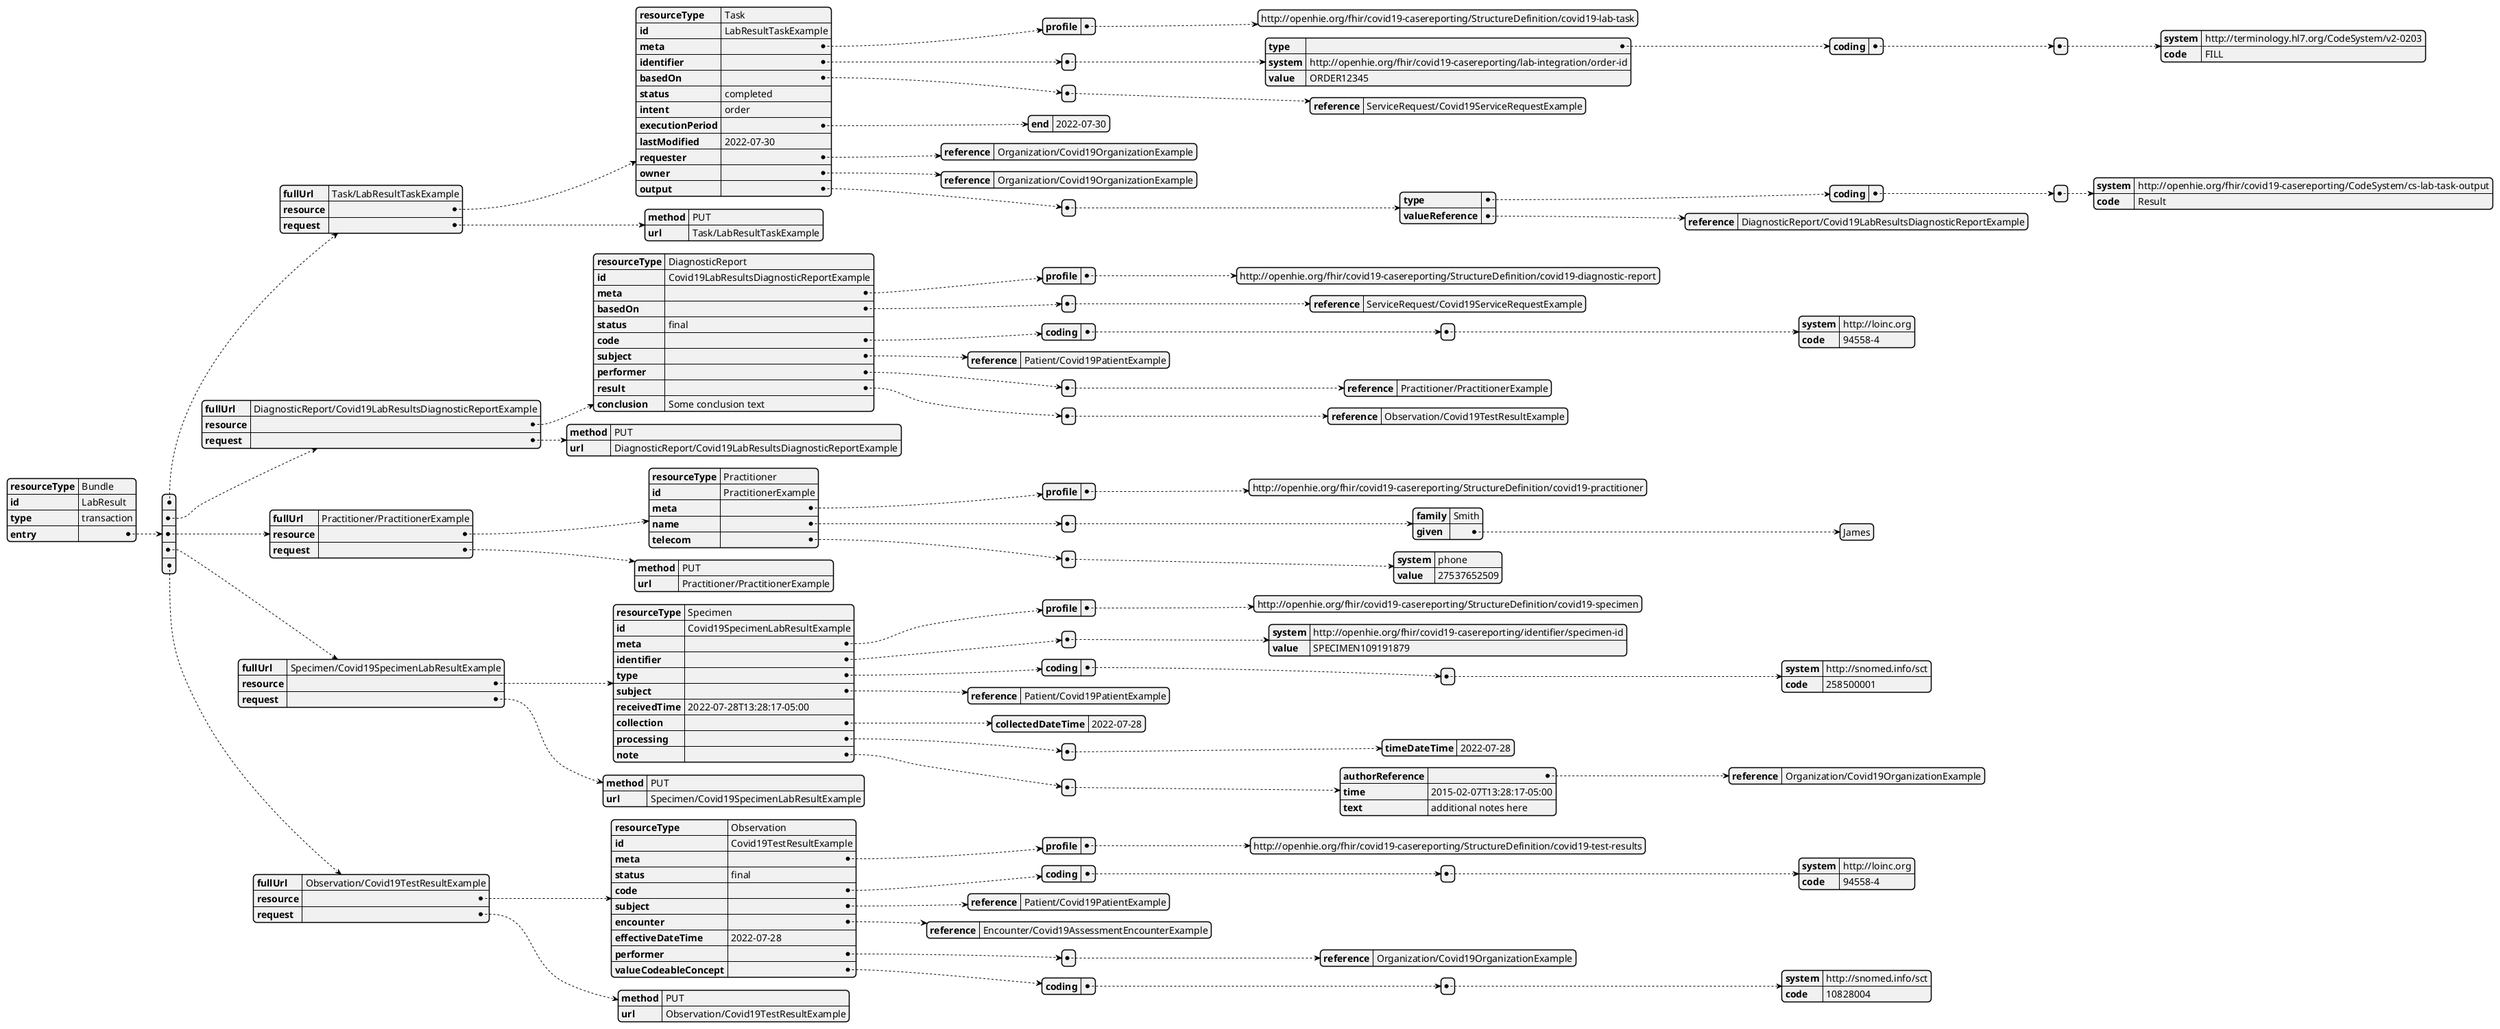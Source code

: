 @startjson lab-result-bundle
{
  "resourceType" : "Bundle",
  "id" : "LabResult",
  "type" : "transaction",
  "entry" : [{
    "fullUrl" : "Task/LabResultTaskExample",
    "resource" : {
      "resourceType" : "Task",
      "id" : "LabResultTaskExample",
      "meta" : {
        "profile" : ["http://openhie.org/fhir/covid19-casereporting/StructureDefinition/covid19-lab-task"]
      },
     
      "identifier" : [{
        "type" : {
          "coding" : [{
            "system" : "http://terminology.hl7.org/CodeSystem/v2-0203",
            "code" : "FILL"
          }]
        },
        "system" : "http://openhie.org/fhir/covid19-casereporting/lab-integration/order-id",
        "value" : "ORDER12345"
      }],
      "basedOn" : [{
        "reference" : "ServiceRequest/Covid19ServiceRequestExample"
      }],
      "status" : "completed",
      "intent" : "order",
      "executionPeriod" : {
        "end" : "2022-07-30"
      },
      "lastModified" : "2022-07-30",
      "requester" : {
        "reference" : "Organization/Covid19OrganizationExample"
      },
      "owner" : {
        "reference" : "Organization/Covid19OrganizationExample"
      },
      "output" : [{
        "type" : {
          "coding" : [{
            "system" : "http://openhie.org/fhir/covid19-casereporting/CodeSystem/cs-lab-task-output",
            "code" : "Result"
          }]
        },
        "valueReference" : {
          "reference" : "DiagnosticReport/Covid19LabResultsDiagnosticReportExample"
        }
      }]
    },
    "request" : {
      "method" : "PUT",
      "url" : "Task/LabResultTaskExample"
    }
  },
  {
    "fullUrl" : "DiagnosticReport/Covid19LabResultsDiagnosticReportExample",
    "resource" : {
      "resourceType" : "DiagnosticReport",
      "id" : "Covid19LabResultsDiagnosticReportExample",
      "meta" : {
        "profile" : ["http://openhie.org/fhir/covid19-casereporting/StructureDefinition/covid19-diagnostic-report"]
      },
     
      "basedOn" : [{
        "reference" : "ServiceRequest/Covid19ServiceRequestExample"
      }],
      "status" : "final",
      "code" : {
        "coding" : [{
          "system" : "http://loinc.org",
          "code" : "94558-4"
        }]
      },
      "subject" : {
        "reference" : "Patient/Covid19PatientExample"
      },
      "performer" : [{
        "reference" : "Practitioner/PractitionerExample"
      }],
      "result" : [{
        "reference" : "Observation/Covid19TestResultExample"
      }],
      "conclusion" : "Some conclusion text"
    },
    "request" : {
      "method" : "PUT",
      "url" : "DiagnosticReport/Covid19LabResultsDiagnosticReportExample"
    }
  },
  {
    "fullUrl" : "Practitioner/PractitionerExample",
    "resource" : {
      "resourceType" : "Practitioner",
      "id" : "PractitionerExample",
      "meta" : {
        "profile" : ["http://openhie.org/fhir/covid19-casereporting/StructureDefinition/covid19-practitioner"]
      },
     
      "name" : [{
        "family" : "Smith",
        "given" : ["James"]
      }],
      "telecom" : [{
        "system" : "phone",
        "value" : "27537652509"
      }]
    },
    "request" : {
      "method" : "PUT",
      "url" : "Practitioner/PractitionerExample"
    }
  },
  {
    "fullUrl" : "Specimen/Covid19SpecimenLabResultExample",
    "resource" : {
      "resourceType" : "Specimen",
      "id" : "Covid19SpecimenLabResultExample",
      "meta" : {
        "profile" : ["http://openhie.org/fhir/covid19-casereporting/StructureDefinition/covid19-specimen"]
      },
     
      "identifier" : [{
        "system" : "http://openhie.org/fhir/covid19-casereporting/identifier/specimen-id",
        "value" : "SPECIMEN109191879"
      }],
      "type" : {
        "coding" : [{
          "system" : "http://snomed.info/sct",
          "code" : "258500001"
        }]
      },
      "subject" : {
        "reference" : "Patient/Covid19PatientExample"
      },
      "receivedTime" : "2022-07-28T13:28:17-05:00",
      "collection" : {
        "collectedDateTime" : "2022-07-28"
      },
      "processing" : [{
        "timeDateTime" : "2022-07-28"
      }],
      "note" : [{
        "authorReference" : {
          "reference" : "Organization/Covid19OrganizationExample"
        },
        "time" : "2015-02-07T13:28:17-05:00",
        "text" : "additional notes here"
      }]
    },
    "request" : {
      "method" : "PUT",
      "url" : "Specimen/Covid19SpecimenLabResultExample"
    }
  },
  {
    "fullUrl" : "Observation/Covid19TestResultExample",
    "resource" : {
      "resourceType" : "Observation",
      "id" : "Covid19TestResultExample",
      "meta" : {
        "profile" : ["http://openhie.org/fhir/covid19-casereporting/StructureDefinition/covid19-test-results"]
      },
     
      "status" : "final",
      "code" : {
        "coding" : [{
          "system" : "http://loinc.org",
          "code" : "94558-4"
        }]
      },
      "subject" : {
        "reference" : "Patient/Covid19PatientExample"
      },
      "encounter" : {
        "reference" : "Encounter/Covid19AssessmentEncounterExample"
      },
      "effectiveDateTime" : "2022-07-28",
      "performer" : [{
        "reference" : "Organization/Covid19OrganizationExample"
      }],
      "valueCodeableConcept" : {
        "coding" : [{
          "system" : "http://snomed.info/sct",
          "code" : "10828004"
        }]
      }
    },
    "request" : {
      "method" : "PUT",
      "url" : "Observation/Covid19TestResultExample"
    }
  }]
}
@endjson